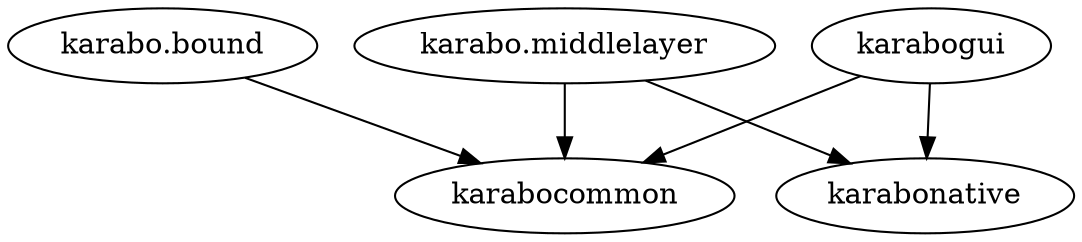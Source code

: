     digraph deps {
        "karabogui" -> "karabocommon"
        "karabogui" -> "karabonative"
        "karabo.middlelayer" -> "karabonative"
        "karabo.middlelayer" -> "karabocommon"
        "karabo.bound" -> "karabocommon"
    }